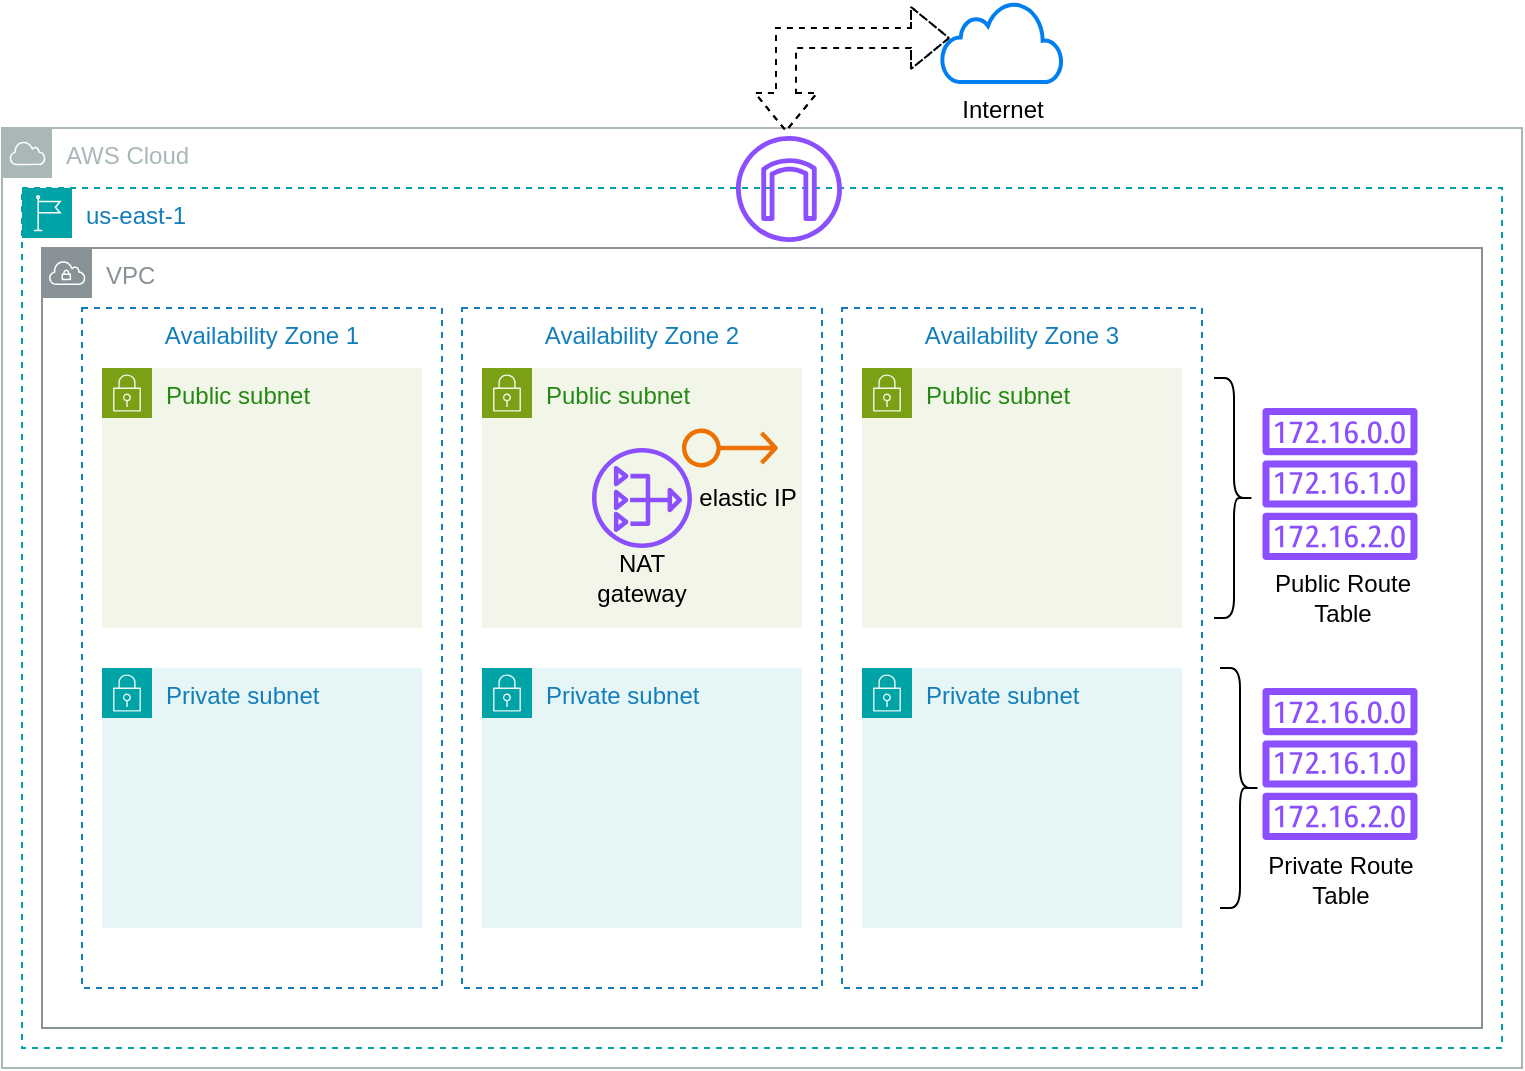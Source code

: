<mxfile>
    <diagram name="Page-1" id="sR0LabFwvmwmauZGpVu0">
        <mxGraphModel dx="644" dy="518" grid="1" gridSize="10" guides="1" tooltips="1" connect="1" arrows="1" fold="1" page="1" pageScale="1" pageWidth="827" pageHeight="1169" math="0" shadow="0">
            <root>
                <mxCell id="0"/>
                <mxCell id="1" parent="0"/>
                <mxCell id="iub8Lbnmtt8SPLZfnUpV-1" value="AWS Cloud" style="sketch=0;outlineConnect=0;gradientColor=none;html=1;whiteSpace=wrap;fontSize=12;fontStyle=0;shape=mxgraph.aws4.group;grIcon=mxgraph.aws4.group_aws_cloud;strokeColor=#AAB7B8;fillColor=none;verticalAlign=top;align=left;spacingLeft=30;fontColor=#AAB7B8;dashed=0;" parent="1" vertex="1">
                    <mxGeometry x="20" y="93" width="760" height="470" as="geometry"/>
                </mxCell>
                <mxCell id="iub8Lbnmtt8SPLZfnUpV-2" value="us-east-1" style="points=[[0,0],[0.25,0],[0.5,0],[0.75,0],[1,0],[1,0.25],[1,0.5],[1,0.75],[1,1],[0.75,1],[0.5,1],[0.25,1],[0,1],[0,0.75],[0,0.5],[0,0.25]];outlineConnect=0;gradientColor=none;html=1;whiteSpace=wrap;fontSize=12;fontStyle=0;container=1;pointerEvents=0;collapsible=0;recursiveResize=0;shape=mxgraph.aws4.group;grIcon=mxgraph.aws4.group_region;strokeColor=#00A4A6;fillColor=none;verticalAlign=top;align=left;spacingLeft=30;fontColor=#147EBA;dashed=1;" parent="1" vertex="1">
                    <mxGeometry x="30" y="123" width="740" height="430" as="geometry"/>
                </mxCell>
                <mxCell id="iub8Lbnmtt8SPLZfnUpV-3" value="VPC" style="sketch=0;outlineConnect=0;gradientColor=none;html=1;whiteSpace=wrap;fontSize=12;fontStyle=0;shape=mxgraph.aws4.group;grIcon=mxgraph.aws4.group_vpc;strokeColor=#879196;fillColor=none;verticalAlign=top;align=left;spacingLeft=30;fontColor=#879196;dashed=0;" parent="1" vertex="1">
                    <mxGeometry x="40" y="153" width="720" height="390" as="geometry"/>
                </mxCell>
                <mxCell id="iub8Lbnmtt8SPLZfnUpV-4" value="Availability Zone 1" style="fillColor=none;strokeColor=#147EBA;dashed=1;verticalAlign=top;fontStyle=0;fontColor=#147EBA;whiteSpace=wrap;html=1;" parent="1" vertex="1">
                    <mxGeometry x="60" y="183" width="180" height="340" as="geometry"/>
                </mxCell>
                <mxCell id="iub8Lbnmtt8SPLZfnUpV-5" value="Availability Zone 2" style="fillColor=none;strokeColor=#147EBA;dashed=1;verticalAlign=top;fontStyle=0;fontColor=#147EBA;whiteSpace=wrap;html=1;" parent="1" vertex="1">
                    <mxGeometry x="250" y="183" width="180" height="340" as="geometry"/>
                </mxCell>
                <mxCell id="iub8Lbnmtt8SPLZfnUpV-6" value="Availability Zone 3" style="fillColor=none;strokeColor=#147EBA;dashed=1;verticalAlign=top;fontStyle=0;fontColor=#147EBA;whiteSpace=wrap;html=1;" parent="1" vertex="1">
                    <mxGeometry x="440" y="183" width="180" height="340" as="geometry"/>
                </mxCell>
                <mxCell id="iub8Lbnmtt8SPLZfnUpV-8" value="Public subnet" style="points=[[0,0],[0.25,0],[0.5,0],[0.75,0],[1,0],[1,0.25],[1,0.5],[1,0.75],[1,1],[0.75,1],[0.5,1],[0.25,1],[0,1],[0,0.75],[0,0.5],[0,0.25]];outlineConnect=0;gradientColor=none;html=1;whiteSpace=wrap;fontSize=12;fontStyle=0;container=1;pointerEvents=0;collapsible=0;recursiveResize=0;shape=mxgraph.aws4.group;grIcon=mxgraph.aws4.group_security_group;grStroke=0;strokeColor=#7AA116;fillColor=#F2F6E8;verticalAlign=top;align=left;spacingLeft=30;fontColor=#248814;dashed=0;" parent="1" vertex="1">
                    <mxGeometry x="70" y="213" width="160" height="130" as="geometry"/>
                </mxCell>
                <mxCell id="iub8Lbnmtt8SPLZfnUpV-9" value="Public subnet" style="points=[[0,0],[0.25,0],[0.5,0],[0.75,0],[1,0],[1,0.25],[1,0.5],[1,0.75],[1,1],[0.75,1],[0.5,1],[0.25,1],[0,1],[0,0.75],[0,0.5],[0,0.25]];outlineConnect=0;gradientColor=none;html=1;whiteSpace=wrap;fontSize=12;fontStyle=0;container=1;pointerEvents=0;collapsible=0;recursiveResize=0;shape=mxgraph.aws4.group;grIcon=mxgraph.aws4.group_security_group;grStroke=0;strokeColor=#7AA116;fillColor=#F2F6E8;verticalAlign=top;align=left;spacingLeft=30;fontColor=#248814;dashed=0;" parent="1" vertex="1">
                    <mxGeometry x="260" y="213" width="160" height="130" as="geometry"/>
                </mxCell>
                <mxCell id="iub8Lbnmtt8SPLZfnUpV-14" value="" style="sketch=0;outlineConnect=0;fontColor=#232F3E;gradientColor=none;fillColor=#8C4FFF;strokeColor=none;dashed=0;verticalLabelPosition=bottom;verticalAlign=top;align=center;html=1;fontSize=12;fontStyle=0;aspect=fixed;pointerEvents=1;shape=mxgraph.aws4.nat_gateway;" parent="iub8Lbnmtt8SPLZfnUpV-9" vertex="1">
                    <mxGeometry x="55" y="40" width="50" height="50" as="geometry"/>
                </mxCell>
                <mxCell id="iub8Lbnmtt8SPLZfnUpV-22" value="elastic IP" style="text;html=1;align=center;verticalAlign=middle;whiteSpace=wrap;rounded=0;labelBackgroundColor=none;fontColor=#000000;" parent="iub8Lbnmtt8SPLZfnUpV-9" vertex="1">
                    <mxGeometry x="103" y="50" width="60" height="30" as="geometry"/>
                </mxCell>
                <mxCell id="iub8Lbnmtt8SPLZfnUpV-10" value="Public subnet" style="points=[[0,0],[0.25,0],[0.5,0],[0.75,0],[1,0],[1,0.25],[1,0.5],[1,0.75],[1,1],[0.75,1],[0.5,1],[0.25,1],[0,1],[0,0.75],[0,0.5],[0,0.25]];outlineConnect=0;gradientColor=none;html=1;whiteSpace=wrap;fontSize=12;fontStyle=0;container=1;pointerEvents=0;collapsible=0;recursiveResize=0;shape=mxgraph.aws4.group;grIcon=mxgraph.aws4.group_security_group;grStroke=0;strokeColor=#7AA116;fillColor=#F2F6E8;verticalAlign=top;align=left;spacingLeft=30;fontColor=#248814;dashed=0;" parent="1" vertex="1">
                    <mxGeometry x="450" y="213" width="160" height="130" as="geometry"/>
                </mxCell>
                <mxCell id="iub8Lbnmtt8SPLZfnUpV-11" value="Private subnet" style="points=[[0,0],[0.25,0],[0.5,0],[0.75,0],[1,0],[1,0.25],[1,0.5],[1,0.75],[1,1],[0.75,1],[0.5,1],[0.25,1],[0,1],[0,0.75],[0,0.5],[0,0.25]];outlineConnect=0;gradientColor=none;html=1;whiteSpace=wrap;fontSize=12;fontStyle=0;container=1;pointerEvents=0;collapsible=0;recursiveResize=0;shape=mxgraph.aws4.group;grIcon=mxgraph.aws4.group_security_group;grStroke=0;strokeColor=#00A4A6;fillColor=#E6F6F7;verticalAlign=top;align=left;spacingLeft=30;fontColor=#147EBA;dashed=0;" parent="1" vertex="1">
                    <mxGeometry x="70" y="363" width="160" height="130" as="geometry"/>
                </mxCell>
                <mxCell id="iub8Lbnmtt8SPLZfnUpV-12" value="Private subnet" style="points=[[0,0],[0.25,0],[0.5,0],[0.75,0],[1,0],[1,0.25],[1,0.5],[1,0.75],[1,1],[0.75,1],[0.5,1],[0.25,1],[0,1],[0,0.75],[0,0.5],[0,0.25]];outlineConnect=0;gradientColor=none;html=1;whiteSpace=wrap;fontSize=12;fontStyle=0;container=1;pointerEvents=0;collapsible=0;recursiveResize=0;shape=mxgraph.aws4.group;grIcon=mxgraph.aws4.group_security_group;grStroke=0;strokeColor=#00A4A6;fillColor=#E6F6F7;verticalAlign=top;align=left;spacingLeft=30;fontColor=#147EBA;dashed=0;" parent="1" vertex="1">
                    <mxGeometry x="260" y="363" width="160" height="130" as="geometry"/>
                </mxCell>
                <mxCell id="iub8Lbnmtt8SPLZfnUpV-13" value="Private subnet" style="points=[[0,0],[0.25,0],[0.5,0],[0.75,0],[1,0],[1,0.25],[1,0.5],[1,0.75],[1,1],[0.75,1],[0.5,1],[0.25,1],[0,1],[0,0.75],[0,0.5],[0,0.25]];outlineConnect=0;gradientColor=none;html=1;whiteSpace=wrap;fontSize=12;fontStyle=0;container=1;pointerEvents=0;collapsible=0;recursiveResize=0;shape=mxgraph.aws4.group;grIcon=mxgraph.aws4.group_security_group;grStroke=0;strokeColor=#00A4A6;fillColor=#E6F6F7;verticalAlign=top;align=left;spacingLeft=30;fontColor=#147EBA;dashed=0;" parent="1" vertex="1">
                    <mxGeometry x="450" y="363" width="160" height="130" as="geometry"/>
                </mxCell>
                <mxCell id="iub8Lbnmtt8SPLZfnUpV-15" value="" style="sketch=0;outlineConnect=0;fontColor=#232F3E;gradientColor=none;fillColor=#ED7100;strokeColor=none;dashed=0;verticalLabelPosition=bottom;verticalAlign=top;align=center;html=1;fontSize=12;fontStyle=0;aspect=fixed;pointerEvents=1;shape=mxgraph.aws4.elastic_ip_address;" parent="1" vertex="1">
                    <mxGeometry x="360" y="243" width="48" height="20" as="geometry"/>
                </mxCell>
                <mxCell id="iub8Lbnmtt8SPLZfnUpV-16" value="" style="sketch=0;outlineConnect=0;fontColor=#232F3E;gradientColor=none;fillColor=#8C4FFF;strokeColor=none;dashed=0;verticalLabelPosition=bottom;verticalAlign=top;align=center;html=1;fontSize=12;fontStyle=0;aspect=fixed;pointerEvents=1;shape=mxgraph.aws4.route_table;" parent="1" vertex="1">
                    <mxGeometry x="650" y="233" width="78" height="76" as="geometry"/>
                </mxCell>
                <mxCell id="iub8Lbnmtt8SPLZfnUpV-17" value="" style="sketch=0;outlineConnect=0;fontColor=#232F3E;gradientColor=none;fillColor=#8C4FFF;strokeColor=none;dashed=0;verticalLabelPosition=bottom;verticalAlign=top;align=center;html=1;fontSize=12;fontStyle=0;aspect=fixed;pointerEvents=1;shape=mxgraph.aws4.route_table;" parent="1" vertex="1">
                    <mxGeometry x="650" y="373" width="78" height="76" as="geometry"/>
                </mxCell>
                <mxCell id="iub8Lbnmtt8SPLZfnUpV-18" value="" style="shape=curlyBracket;whiteSpace=wrap;html=1;rounded=1;flipH=1;labelPosition=right;verticalLabelPosition=middle;align=left;verticalAlign=middle;" parent="1" vertex="1">
                    <mxGeometry x="626" y="218" width="20" height="120" as="geometry"/>
                </mxCell>
                <mxCell id="iub8Lbnmtt8SPLZfnUpV-19" value="" style="shape=curlyBracket;whiteSpace=wrap;html=1;rounded=1;flipH=1;labelPosition=right;verticalLabelPosition=middle;align=left;verticalAlign=middle;" parent="1" vertex="1">
                    <mxGeometry x="629" y="363" width="20" height="120" as="geometry"/>
                </mxCell>
                <mxCell id="iub8Lbnmtt8SPLZfnUpV-21" value="NAT gateway" style="text;html=1;align=center;verticalAlign=middle;whiteSpace=wrap;rounded=0;fontColor=#000000;" parent="1" vertex="1">
                    <mxGeometry x="310" y="303" width="60" height="30" as="geometry"/>
                </mxCell>
                <mxCell id="iub8Lbnmtt8SPLZfnUpV-23" value="Public Route Table" style="text;html=1;align=center;verticalAlign=middle;whiteSpace=wrap;rounded=0;" parent="1" vertex="1">
                    <mxGeometry x="650" y="313" width="81" height="30" as="geometry"/>
                </mxCell>
                <mxCell id="iub8Lbnmtt8SPLZfnUpV-24" value="Private Route Table" style="text;html=1;align=center;verticalAlign=middle;whiteSpace=wrap;rounded=0;" parent="1" vertex="1">
                    <mxGeometry x="648.5" y="454" width="81" height="30" as="geometry"/>
                </mxCell>
                <mxCell id="iub8Lbnmtt8SPLZfnUpV-25" value="" style="sketch=0;outlineConnect=0;fontColor=#232F3E;gradientColor=none;fillColor=#8C4FFF;strokeColor=none;dashed=0;verticalLabelPosition=bottom;verticalAlign=top;align=center;html=1;fontSize=12;fontStyle=0;aspect=fixed;pointerEvents=1;shape=mxgraph.aws4.internet_gateway;" parent="1" vertex="1">
                    <mxGeometry x="387" y="97" width="53" height="53" as="geometry"/>
                </mxCell>
                <mxCell id="iub8Lbnmtt8SPLZfnUpV-26" value="Internet" style="html=1;verticalLabelPosition=bottom;align=center;labelBackgroundColor=none;verticalAlign=top;strokeWidth=2;strokeColor=#0080F0;shadow=0;dashed=0;shape=mxgraph.ios7.icons.cloud;" parent="1" vertex="1">
                    <mxGeometry x="490" y="30" width="60" height="40" as="geometry"/>
                </mxCell>
                <mxCell id="iub8Lbnmtt8SPLZfnUpV-27" value="" style="shape=flexArrow;endArrow=classic;startArrow=classic;html=1;rounded=0;entryX=0;entryY=0.575;entryDx=0;entryDy=0;entryPerimeter=0;dashed=1;" parent="1" edge="1">
                    <mxGeometry width="100" height="100" relative="1" as="geometry">
                        <mxPoint x="412" y="95" as="sourcePoint"/>
                        <mxPoint x="494" y="48" as="targetPoint"/>
                        <Array as="points">
                            <mxPoint x="412" y="48"/>
                        </Array>
                    </mxGeometry>
                </mxCell>
            </root>
        </mxGraphModel>
    </diagram>
</mxfile>